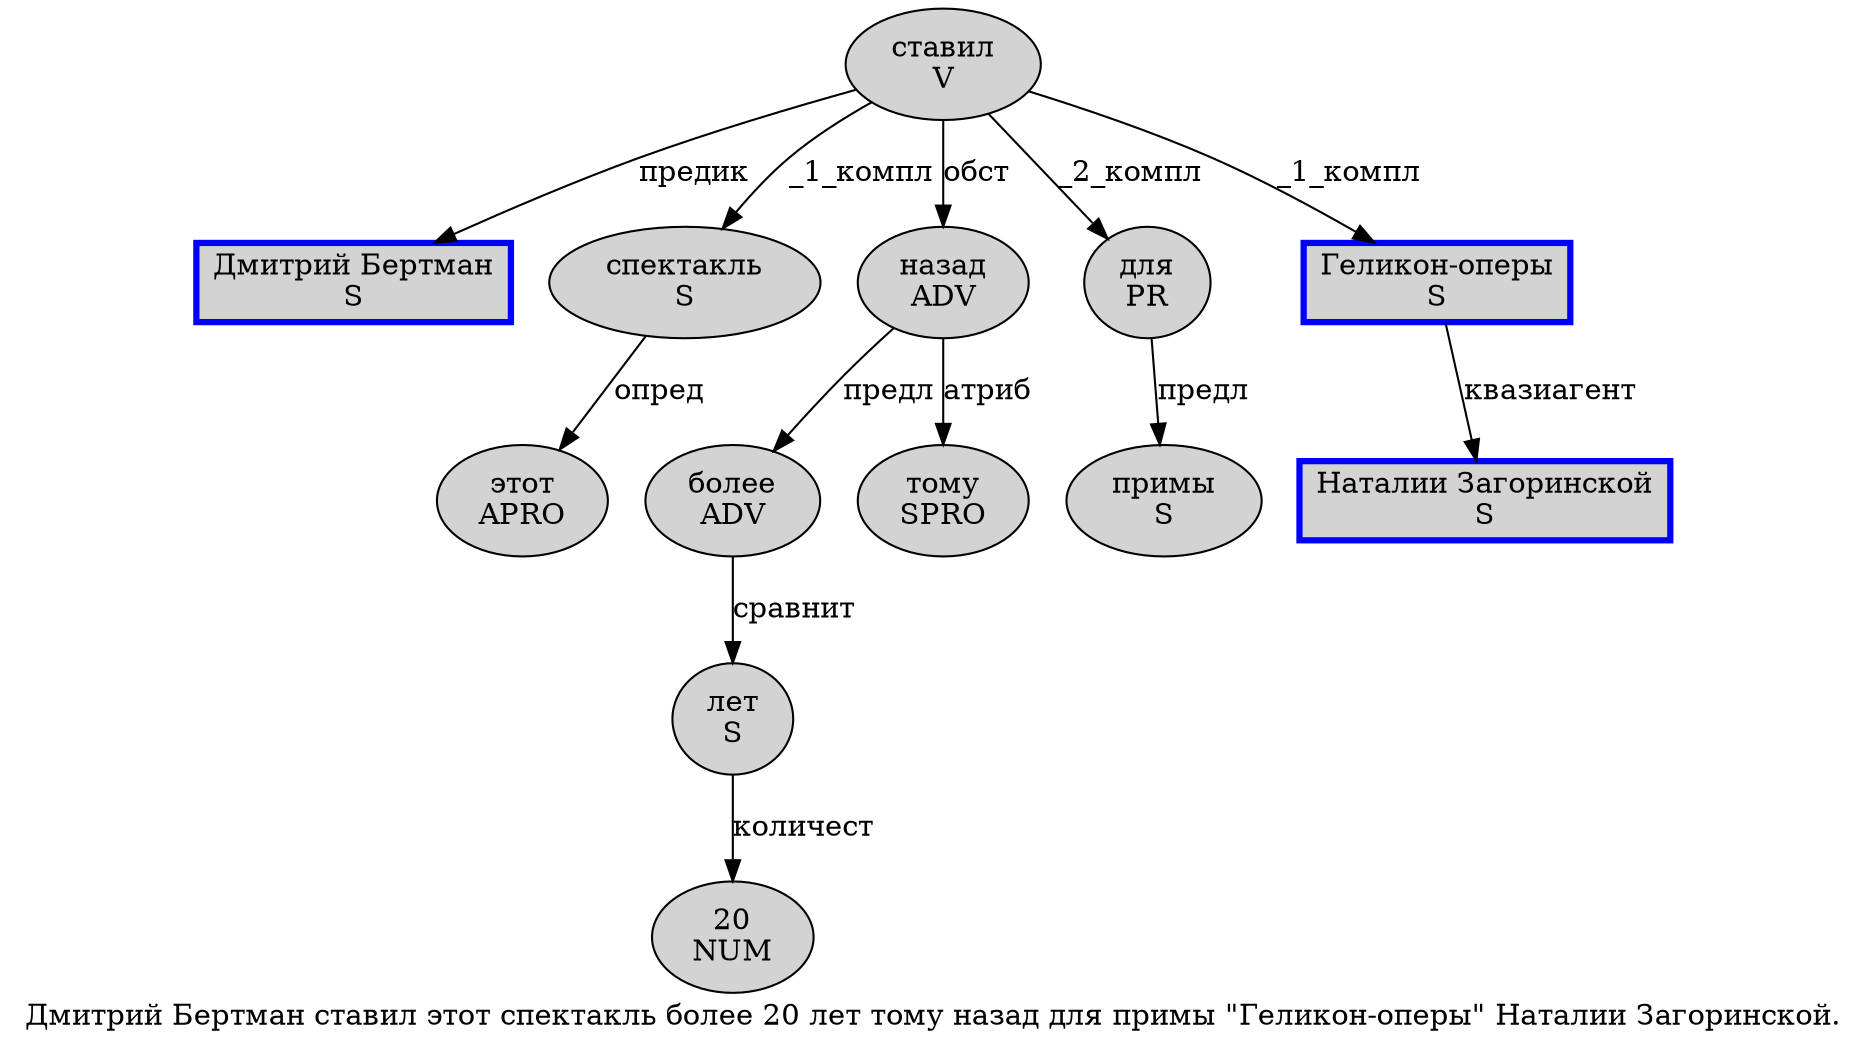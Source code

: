digraph SENTENCE_144 {
	graph [label="Дмитрий Бертман ставил этот спектакль более 20 лет тому назад для примы \"Геликон-оперы\" Наталии Загоринской."]
	node [style=filled]
		0 [label="Дмитрий Бертман
S" color=blue fillcolor=lightgray penwidth=3 shape=box]
		1 [label="ставил
V" color="" fillcolor=lightgray penwidth=1 shape=ellipse]
		2 [label="этот
APRO" color="" fillcolor=lightgray penwidth=1 shape=ellipse]
		3 [label="спектакль
S" color="" fillcolor=lightgray penwidth=1 shape=ellipse]
		4 [label="более
ADV" color="" fillcolor=lightgray penwidth=1 shape=ellipse]
		5 [label="20
NUM" color="" fillcolor=lightgray penwidth=1 shape=ellipse]
		6 [label="лет
S" color="" fillcolor=lightgray penwidth=1 shape=ellipse]
		7 [label="тому
SPRO" color="" fillcolor=lightgray penwidth=1 shape=ellipse]
		8 [label="назад
ADV" color="" fillcolor=lightgray penwidth=1 shape=ellipse]
		9 [label="для
PR" color="" fillcolor=lightgray penwidth=1 shape=ellipse]
		10 [label="примы
S" color="" fillcolor=lightgray penwidth=1 shape=ellipse]
		12 [label="Геликон-оперы
S" color=blue fillcolor=lightgray penwidth=3 shape=box]
		14 [label="Наталии Загоринской
S" color=blue fillcolor=lightgray penwidth=3 shape=box]
			12 -> 14 [label="квазиагент"]
			1 -> 0 [label="предик"]
			1 -> 3 [label="_1_компл"]
			1 -> 8 [label="обст"]
			1 -> 9 [label="_2_компл"]
			1 -> 12 [label="_1_компл"]
			9 -> 10 [label="предл"]
			4 -> 6 [label="сравнит"]
			3 -> 2 [label="опред"]
			8 -> 4 [label="предл"]
			8 -> 7 [label="атриб"]
			6 -> 5 [label="количест"]
}